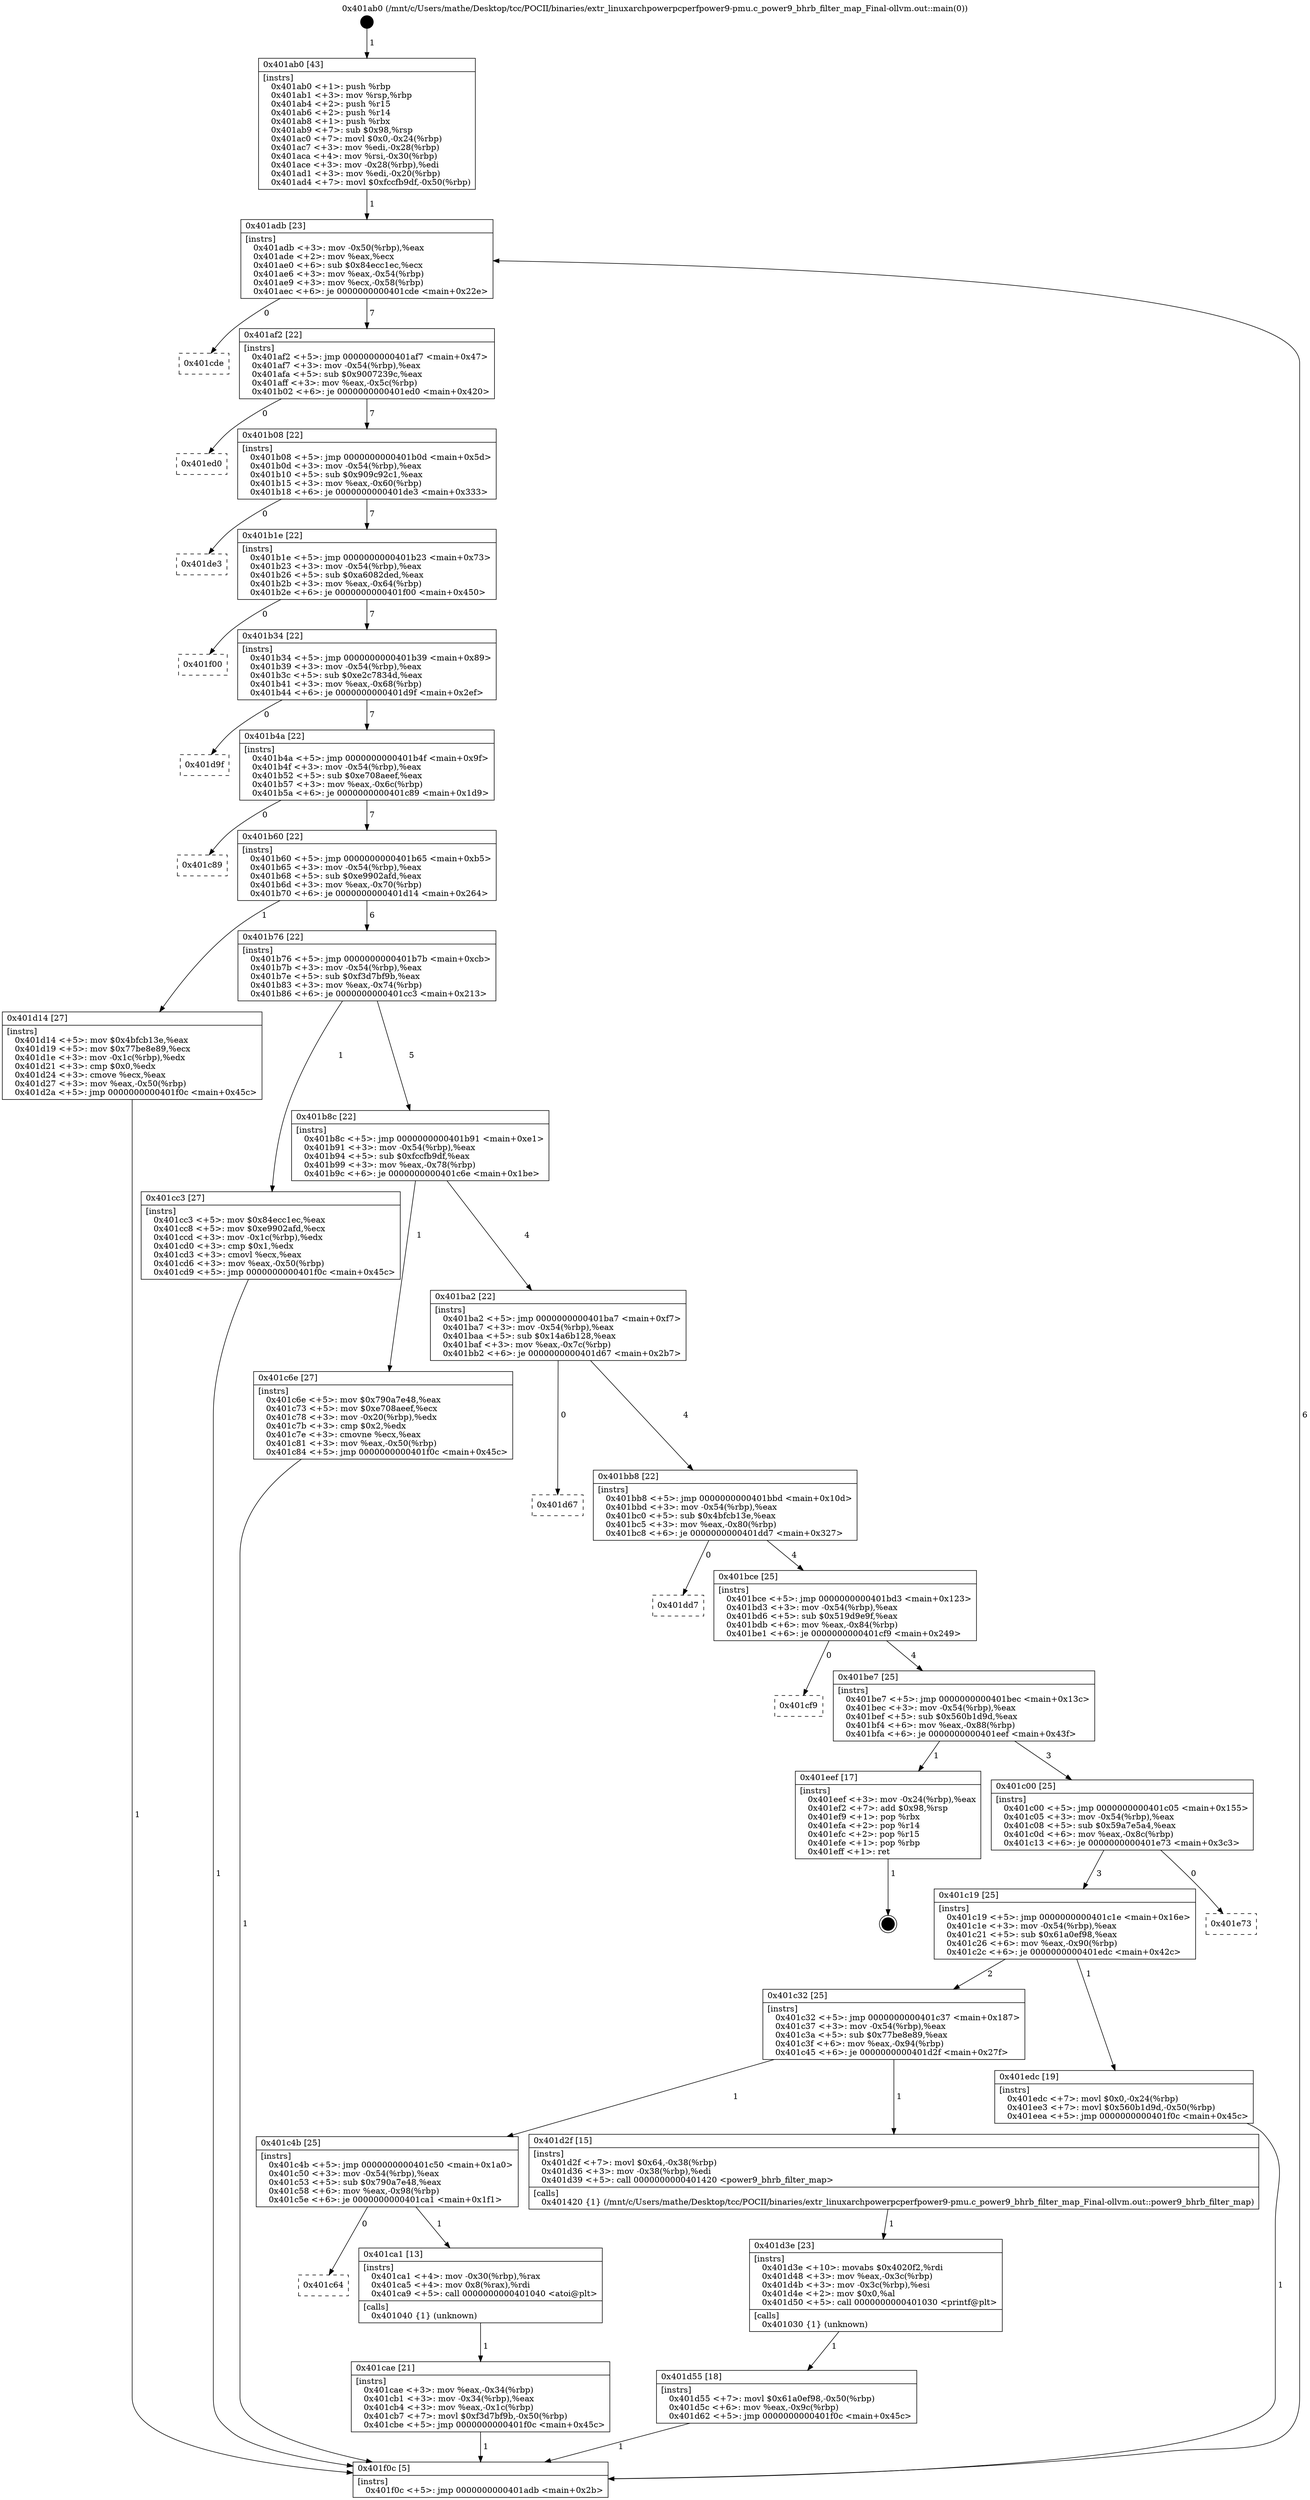 digraph "0x401ab0" {
  label = "0x401ab0 (/mnt/c/Users/mathe/Desktop/tcc/POCII/binaries/extr_linuxarchpowerpcperfpower9-pmu.c_power9_bhrb_filter_map_Final-ollvm.out::main(0))"
  labelloc = "t"
  node[shape=record]

  Entry [label="",width=0.3,height=0.3,shape=circle,fillcolor=black,style=filled]
  "0x401adb" [label="{
     0x401adb [23]\l
     | [instrs]\l
     &nbsp;&nbsp;0x401adb \<+3\>: mov -0x50(%rbp),%eax\l
     &nbsp;&nbsp;0x401ade \<+2\>: mov %eax,%ecx\l
     &nbsp;&nbsp;0x401ae0 \<+6\>: sub $0x84ecc1ec,%ecx\l
     &nbsp;&nbsp;0x401ae6 \<+3\>: mov %eax,-0x54(%rbp)\l
     &nbsp;&nbsp;0x401ae9 \<+3\>: mov %ecx,-0x58(%rbp)\l
     &nbsp;&nbsp;0x401aec \<+6\>: je 0000000000401cde \<main+0x22e\>\l
  }"]
  "0x401cde" [label="{
     0x401cde\l
  }", style=dashed]
  "0x401af2" [label="{
     0x401af2 [22]\l
     | [instrs]\l
     &nbsp;&nbsp;0x401af2 \<+5\>: jmp 0000000000401af7 \<main+0x47\>\l
     &nbsp;&nbsp;0x401af7 \<+3\>: mov -0x54(%rbp),%eax\l
     &nbsp;&nbsp;0x401afa \<+5\>: sub $0x9007239c,%eax\l
     &nbsp;&nbsp;0x401aff \<+3\>: mov %eax,-0x5c(%rbp)\l
     &nbsp;&nbsp;0x401b02 \<+6\>: je 0000000000401ed0 \<main+0x420\>\l
  }"]
  Exit [label="",width=0.3,height=0.3,shape=circle,fillcolor=black,style=filled,peripheries=2]
  "0x401ed0" [label="{
     0x401ed0\l
  }", style=dashed]
  "0x401b08" [label="{
     0x401b08 [22]\l
     | [instrs]\l
     &nbsp;&nbsp;0x401b08 \<+5\>: jmp 0000000000401b0d \<main+0x5d\>\l
     &nbsp;&nbsp;0x401b0d \<+3\>: mov -0x54(%rbp),%eax\l
     &nbsp;&nbsp;0x401b10 \<+5\>: sub $0x909c92c1,%eax\l
     &nbsp;&nbsp;0x401b15 \<+3\>: mov %eax,-0x60(%rbp)\l
     &nbsp;&nbsp;0x401b18 \<+6\>: je 0000000000401de3 \<main+0x333\>\l
  }"]
  "0x401d55" [label="{
     0x401d55 [18]\l
     | [instrs]\l
     &nbsp;&nbsp;0x401d55 \<+7\>: movl $0x61a0ef98,-0x50(%rbp)\l
     &nbsp;&nbsp;0x401d5c \<+6\>: mov %eax,-0x9c(%rbp)\l
     &nbsp;&nbsp;0x401d62 \<+5\>: jmp 0000000000401f0c \<main+0x45c\>\l
  }"]
  "0x401de3" [label="{
     0x401de3\l
  }", style=dashed]
  "0x401b1e" [label="{
     0x401b1e [22]\l
     | [instrs]\l
     &nbsp;&nbsp;0x401b1e \<+5\>: jmp 0000000000401b23 \<main+0x73\>\l
     &nbsp;&nbsp;0x401b23 \<+3\>: mov -0x54(%rbp),%eax\l
     &nbsp;&nbsp;0x401b26 \<+5\>: sub $0xa6082ded,%eax\l
     &nbsp;&nbsp;0x401b2b \<+3\>: mov %eax,-0x64(%rbp)\l
     &nbsp;&nbsp;0x401b2e \<+6\>: je 0000000000401f00 \<main+0x450\>\l
  }"]
  "0x401d3e" [label="{
     0x401d3e [23]\l
     | [instrs]\l
     &nbsp;&nbsp;0x401d3e \<+10\>: movabs $0x4020f2,%rdi\l
     &nbsp;&nbsp;0x401d48 \<+3\>: mov %eax,-0x3c(%rbp)\l
     &nbsp;&nbsp;0x401d4b \<+3\>: mov -0x3c(%rbp),%esi\l
     &nbsp;&nbsp;0x401d4e \<+2\>: mov $0x0,%al\l
     &nbsp;&nbsp;0x401d50 \<+5\>: call 0000000000401030 \<printf@plt\>\l
     | [calls]\l
     &nbsp;&nbsp;0x401030 \{1\} (unknown)\l
  }"]
  "0x401f00" [label="{
     0x401f00\l
  }", style=dashed]
  "0x401b34" [label="{
     0x401b34 [22]\l
     | [instrs]\l
     &nbsp;&nbsp;0x401b34 \<+5\>: jmp 0000000000401b39 \<main+0x89\>\l
     &nbsp;&nbsp;0x401b39 \<+3\>: mov -0x54(%rbp),%eax\l
     &nbsp;&nbsp;0x401b3c \<+5\>: sub $0xe2c7834d,%eax\l
     &nbsp;&nbsp;0x401b41 \<+3\>: mov %eax,-0x68(%rbp)\l
     &nbsp;&nbsp;0x401b44 \<+6\>: je 0000000000401d9f \<main+0x2ef\>\l
  }"]
  "0x401cae" [label="{
     0x401cae [21]\l
     | [instrs]\l
     &nbsp;&nbsp;0x401cae \<+3\>: mov %eax,-0x34(%rbp)\l
     &nbsp;&nbsp;0x401cb1 \<+3\>: mov -0x34(%rbp),%eax\l
     &nbsp;&nbsp;0x401cb4 \<+3\>: mov %eax,-0x1c(%rbp)\l
     &nbsp;&nbsp;0x401cb7 \<+7\>: movl $0xf3d7bf9b,-0x50(%rbp)\l
     &nbsp;&nbsp;0x401cbe \<+5\>: jmp 0000000000401f0c \<main+0x45c\>\l
  }"]
  "0x401d9f" [label="{
     0x401d9f\l
  }", style=dashed]
  "0x401b4a" [label="{
     0x401b4a [22]\l
     | [instrs]\l
     &nbsp;&nbsp;0x401b4a \<+5\>: jmp 0000000000401b4f \<main+0x9f\>\l
     &nbsp;&nbsp;0x401b4f \<+3\>: mov -0x54(%rbp),%eax\l
     &nbsp;&nbsp;0x401b52 \<+5\>: sub $0xe708aeef,%eax\l
     &nbsp;&nbsp;0x401b57 \<+3\>: mov %eax,-0x6c(%rbp)\l
     &nbsp;&nbsp;0x401b5a \<+6\>: je 0000000000401c89 \<main+0x1d9\>\l
  }"]
  "0x401c64" [label="{
     0x401c64\l
  }", style=dashed]
  "0x401c89" [label="{
     0x401c89\l
  }", style=dashed]
  "0x401b60" [label="{
     0x401b60 [22]\l
     | [instrs]\l
     &nbsp;&nbsp;0x401b60 \<+5\>: jmp 0000000000401b65 \<main+0xb5\>\l
     &nbsp;&nbsp;0x401b65 \<+3\>: mov -0x54(%rbp),%eax\l
     &nbsp;&nbsp;0x401b68 \<+5\>: sub $0xe9902afd,%eax\l
     &nbsp;&nbsp;0x401b6d \<+3\>: mov %eax,-0x70(%rbp)\l
     &nbsp;&nbsp;0x401b70 \<+6\>: je 0000000000401d14 \<main+0x264\>\l
  }"]
  "0x401ca1" [label="{
     0x401ca1 [13]\l
     | [instrs]\l
     &nbsp;&nbsp;0x401ca1 \<+4\>: mov -0x30(%rbp),%rax\l
     &nbsp;&nbsp;0x401ca5 \<+4\>: mov 0x8(%rax),%rdi\l
     &nbsp;&nbsp;0x401ca9 \<+5\>: call 0000000000401040 \<atoi@plt\>\l
     | [calls]\l
     &nbsp;&nbsp;0x401040 \{1\} (unknown)\l
  }"]
  "0x401d14" [label="{
     0x401d14 [27]\l
     | [instrs]\l
     &nbsp;&nbsp;0x401d14 \<+5\>: mov $0x4bfcb13e,%eax\l
     &nbsp;&nbsp;0x401d19 \<+5\>: mov $0x77be8e89,%ecx\l
     &nbsp;&nbsp;0x401d1e \<+3\>: mov -0x1c(%rbp),%edx\l
     &nbsp;&nbsp;0x401d21 \<+3\>: cmp $0x0,%edx\l
     &nbsp;&nbsp;0x401d24 \<+3\>: cmove %ecx,%eax\l
     &nbsp;&nbsp;0x401d27 \<+3\>: mov %eax,-0x50(%rbp)\l
     &nbsp;&nbsp;0x401d2a \<+5\>: jmp 0000000000401f0c \<main+0x45c\>\l
  }"]
  "0x401b76" [label="{
     0x401b76 [22]\l
     | [instrs]\l
     &nbsp;&nbsp;0x401b76 \<+5\>: jmp 0000000000401b7b \<main+0xcb\>\l
     &nbsp;&nbsp;0x401b7b \<+3\>: mov -0x54(%rbp),%eax\l
     &nbsp;&nbsp;0x401b7e \<+5\>: sub $0xf3d7bf9b,%eax\l
     &nbsp;&nbsp;0x401b83 \<+3\>: mov %eax,-0x74(%rbp)\l
     &nbsp;&nbsp;0x401b86 \<+6\>: je 0000000000401cc3 \<main+0x213\>\l
  }"]
  "0x401c4b" [label="{
     0x401c4b [25]\l
     | [instrs]\l
     &nbsp;&nbsp;0x401c4b \<+5\>: jmp 0000000000401c50 \<main+0x1a0\>\l
     &nbsp;&nbsp;0x401c50 \<+3\>: mov -0x54(%rbp),%eax\l
     &nbsp;&nbsp;0x401c53 \<+5\>: sub $0x790a7e48,%eax\l
     &nbsp;&nbsp;0x401c58 \<+6\>: mov %eax,-0x98(%rbp)\l
     &nbsp;&nbsp;0x401c5e \<+6\>: je 0000000000401ca1 \<main+0x1f1\>\l
  }"]
  "0x401cc3" [label="{
     0x401cc3 [27]\l
     | [instrs]\l
     &nbsp;&nbsp;0x401cc3 \<+5\>: mov $0x84ecc1ec,%eax\l
     &nbsp;&nbsp;0x401cc8 \<+5\>: mov $0xe9902afd,%ecx\l
     &nbsp;&nbsp;0x401ccd \<+3\>: mov -0x1c(%rbp),%edx\l
     &nbsp;&nbsp;0x401cd0 \<+3\>: cmp $0x1,%edx\l
     &nbsp;&nbsp;0x401cd3 \<+3\>: cmovl %ecx,%eax\l
     &nbsp;&nbsp;0x401cd6 \<+3\>: mov %eax,-0x50(%rbp)\l
     &nbsp;&nbsp;0x401cd9 \<+5\>: jmp 0000000000401f0c \<main+0x45c\>\l
  }"]
  "0x401b8c" [label="{
     0x401b8c [22]\l
     | [instrs]\l
     &nbsp;&nbsp;0x401b8c \<+5\>: jmp 0000000000401b91 \<main+0xe1\>\l
     &nbsp;&nbsp;0x401b91 \<+3\>: mov -0x54(%rbp),%eax\l
     &nbsp;&nbsp;0x401b94 \<+5\>: sub $0xfccfb9df,%eax\l
     &nbsp;&nbsp;0x401b99 \<+3\>: mov %eax,-0x78(%rbp)\l
     &nbsp;&nbsp;0x401b9c \<+6\>: je 0000000000401c6e \<main+0x1be\>\l
  }"]
  "0x401d2f" [label="{
     0x401d2f [15]\l
     | [instrs]\l
     &nbsp;&nbsp;0x401d2f \<+7\>: movl $0x64,-0x38(%rbp)\l
     &nbsp;&nbsp;0x401d36 \<+3\>: mov -0x38(%rbp),%edi\l
     &nbsp;&nbsp;0x401d39 \<+5\>: call 0000000000401420 \<power9_bhrb_filter_map\>\l
     | [calls]\l
     &nbsp;&nbsp;0x401420 \{1\} (/mnt/c/Users/mathe/Desktop/tcc/POCII/binaries/extr_linuxarchpowerpcperfpower9-pmu.c_power9_bhrb_filter_map_Final-ollvm.out::power9_bhrb_filter_map)\l
  }"]
  "0x401c6e" [label="{
     0x401c6e [27]\l
     | [instrs]\l
     &nbsp;&nbsp;0x401c6e \<+5\>: mov $0x790a7e48,%eax\l
     &nbsp;&nbsp;0x401c73 \<+5\>: mov $0xe708aeef,%ecx\l
     &nbsp;&nbsp;0x401c78 \<+3\>: mov -0x20(%rbp),%edx\l
     &nbsp;&nbsp;0x401c7b \<+3\>: cmp $0x2,%edx\l
     &nbsp;&nbsp;0x401c7e \<+3\>: cmovne %ecx,%eax\l
     &nbsp;&nbsp;0x401c81 \<+3\>: mov %eax,-0x50(%rbp)\l
     &nbsp;&nbsp;0x401c84 \<+5\>: jmp 0000000000401f0c \<main+0x45c\>\l
  }"]
  "0x401ba2" [label="{
     0x401ba2 [22]\l
     | [instrs]\l
     &nbsp;&nbsp;0x401ba2 \<+5\>: jmp 0000000000401ba7 \<main+0xf7\>\l
     &nbsp;&nbsp;0x401ba7 \<+3\>: mov -0x54(%rbp),%eax\l
     &nbsp;&nbsp;0x401baa \<+5\>: sub $0x14a6b128,%eax\l
     &nbsp;&nbsp;0x401baf \<+3\>: mov %eax,-0x7c(%rbp)\l
     &nbsp;&nbsp;0x401bb2 \<+6\>: je 0000000000401d67 \<main+0x2b7\>\l
  }"]
  "0x401f0c" [label="{
     0x401f0c [5]\l
     | [instrs]\l
     &nbsp;&nbsp;0x401f0c \<+5\>: jmp 0000000000401adb \<main+0x2b\>\l
  }"]
  "0x401ab0" [label="{
     0x401ab0 [43]\l
     | [instrs]\l
     &nbsp;&nbsp;0x401ab0 \<+1\>: push %rbp\l
     &nbsp;&nbsp;0x401ab1 \<+3\>: mov %rsp,%rbp\l
     &nbsp;&nbsp;0x401ab4 \<+2\>: push %r15\l
     &nbsp;&nbsp;0x401ab6 \<+2\>: push %r14\l
     &nbsp;&nbsp;0x401ab8 \<+1\>: push %rbx\l
     &nbsp;&nbsp;0x401ab9 \<+7\>: sub $0x98,%rsp\l
     &nbsp;&nbsp;0x401ac0 \<+7\>: movl $0x0,-0x24(%rbp)\l
     &nbsp;&nbsp;0x401ac7 \<+3\>: mov %edi,-0x28(%rbp)\l
     &nbsp;&nbsp;0x401aca \<+4\>: mov %rsi,-0x30(%rbp)\l
     &nbsp;&nbsp;0x401ace \<+3\>: mov -0x28(%rbp),%edi\l
     &nbsp;&nbsp;0x401ad1 \<+3\>: mov %edi,-0x20(%rbp)\l
     &nbsp;&nbsp;0x401ad4 \<+7\>: movl $0xfccfb9df,-0x50(%rbp)\l
  }"]
  "0x401c32" [label="{
     0x401c32 [25]\l
     | [instrs]\l
     &nbsp;&nbsp;0x401c32 \<+5\>: jmp 0000000000401c37 \<main+0x187\>\l
     &nbsp;&nbsp;0x401c37 \<+3\>: mov -0x54(%rbp),%eax\l
     &nbsp;&nbsp;0x401c3a \<+5\>: sub $0x77be8e89,%eax\l
     &nbsp;&nbsp;0x401c3f \<+6\>: mov %eax,-0x94(%rbp)\l
     &nbsp;&nbsp;0x401c45 \<+6\>: je 0000000000401d2f \<main+0x27f\>\l
  }"]
  "0x401d67" [label="{
     0x401d67\l
  }", style=dashed]
  "0x401bb8" [label="{
     0x401bb8 [22]\l
     | [instrs]\l
     &nbsp;&nbsp;0x401bb8 \<+5\>: jmp 0000000000401bbd \<main+0x10d\>\l
     &nbsp;&nbsp;0x401bbd \<+3\>: mov -0x54(%rbp),%eax\l
     &nbsp;&nbsp;0x401bc0 \<+5\>: sub $0x4bfcb13e,%eax\l
     &nbsp;&nbsp;0x401bc5 \<+3\>: mov %eax,-0x80(%rbp)\l
     &nbsp;&nbsp;0x401bc8 \<+6\>: je 0000000000401dd7 \<main+0x327\>\l
  }"]
  "0x401edc" [label="{
     0x401edc [19]\l
     | [instrs]\l
     &nbsp;&nbsp;0x401edc \<+7\>: movl $0x0,-0x24(%rbp)\l
     &nbsp;&nbsp;0x401ee3 \<+7\>: movl $0x560b1d9d,-0x50(%rbp)\l
     &nbsp;&nbsp;0x401eea \<+5\>: jmp 0000000000401f0c \<main+0x45c\>\l
  }"]
  "0x401dd7" [label="{
     0x401dd7\l
  }", style=dashed]
  "0x401bce" [label="{
     0x401bce [25]\l
     | [instrs]\l
     &nbsp;&nbsp;0x401bce \<+5\>: jmp 0000000000401bd3 \<main+0x123\>\l
     &nbsp;&nbsp;0x401bd3 \<+3\>: mov -0x54(%rbp),%eax\l
     &nbsp;&nbsp;0x401bd6 \<+5\>: sub $0x519d9e9f,%eax\l
     &nbsp;&nbsp;0x401bdb \<+6\>: mov %eax,-0x84(%rbp)\l
     &nbsp;&nbsp;0x401be1 \<+6\>: je 0000000000401cf9 \<main+0x249\>\l
  }"]
  "0x401c19" [label="{
     0x401c19 [25]\l
     | [instrs]\l
     &nbsp;&nbsp;0x401c19 \<+5\>: jmp 0000000000401c1e \<main+0x16e\>\l
     &nbsp;&nbsp;0x401c1e \<+3\>: mov -0x54(%rbp),%eax\l
     &nbsp;&nbsp;0x401c21 \<+5\>: sub $0x61a0ef98,%eax\l
     &nbsp;&nbsp;0x401c26 \<+6\>: mov %eax,-0x90(%rbp)\l
     &nbsp;&nbsp;0x401c2c \<+6\>: je 0000000000401edc \<main+0x42c\>\l
  }"]
  "0x401cf9" [label="{
     0x401cf9\l
  }", style=dashed]
  "0x401be7" [label="{
     0x401be7 [25]\l
     | [instrs]\l
     &nbsp;&nbsp;0x401be7 \<+5\>: jmp 0000000000401bec \<main+0x13c\>\l
     &nbsp;&nbsp;0x401bec \<+3\>: mov -0x54(%rbp),%eax\l
     &nbsp;&nbsp;0x401bef \<+5\>: sub $0x560b1d9d,%eax\l
     &nbsp;&nbsp;0x401bf4 \<+6\>: mov %eax,-0x88(%rbp)\l
     &nbsp;&nbsp;0x401bfa \<+6\>: je 0000000000401eef \<main+0x43f\>\l
  }"]
  "0x401e73" [label="{
     0x401e73\l
  }", style=dashed]
  "0x401eef" [label="{
     0x401eef [17]\l
     | [instrs]\l
     &nbsp;&nbsp;0x401eef \<+3\>: mov -0x24(%rbp),%eax\l
     &nbsp;&nbsp;0x401ef2 \<+7\>: add $0x98,%rsp\l
     &nbsp;&nbsp;0x401ef9 \<+1\>: pop %rbx\l
     &nbsp;&nbsp;0x401efa \<+2\>: pop %r14\l
     &nbsp;&nbsp;0x401efc \<+2\>: pop %r15\l
     &nbsp;&nbsp;0x401efe \<+1\>: pop %rbp\l
     &nbsp;&nbsp;0x401eff \<+1\>: ret\l
  }"]
  "0x401c00" [label="{
     0x401c00 [25]\l
     | [instrs]\l
     &nbsp;&nbsp;0x401c00 \<+5\>: jmp 0000000000401c05 \<main+0x155\>\l
     &nbsp;&nbsp;0x401c05 \<+3\>: mov -0x54(%rbp),%eax\l
     &nbsp;&nbsp;0x401c08 \<+5\>: sub $0x59a7e5a4,%eax\l
     &nbsp;&nbsp;0x401c0d \<+6\>: mov %eax,-0x8c(%rbp)\l
     &nbsp;&nbsp;0x401c13 \<+6\>: je 0000000000401e73 \<main+0x3c3\>\l
  }"]
  Entry -> "0x401ab0" [label=" 1"]
  "0x401adb" -> "0x401cde" [label=" 0"]
  "0x401adb" -> "0x401af2" [label=" 7"]
  "0x401eef" -> Exit [label=" 1"]
  "0x401af2" -> "0x401ed0" [label=" 0"]
  "0x401af2" -> "0x401b08" [label=" 7"]
  "0x401edc" -> "0x401f0c" [label=" 1"]
  "0x401b08" -> "0x401de3" [label=" 0"]
  "0x401b08" -> "0x401b1e" [label=" 7"]
  "0x401d55" -> "0x401f0c" [label=" 1"]
  "0x401b1e" -> "0x401f00" [label=" 0"]
  "0x401b1e" -> "0x401b34" [label=" 7"]
  "0x401d3e" -> "0x401d55" [label=" 1"]
  "0x401b34" -> "0x401d9f" [label=" 0"]
  "0x401b34" -> "0x401b4a" [label=" 7"]
  "0x401d2f" -> "0x401d3e" [label=" 1"]
  "0x401b4a" -> "0x401c89" [label=" 0"]
  "0x401b4a" -> "0x401b60" [label=" 7"]
  "0x401d14" -> "0x401f0c" [label=" 1"]
  "0x401b60" -> "0x401d14" [label=" 1"]
  "0x401b60" -> "0x401b76" [label=" 6"]
  "0x401cc3" -> "0x401f0c" [label=" 1"]
  "0x401b76" -> "0x401cc3" [label=" 1"]
  "0x401b76" -> "0x401b8c" [label=" 5"]
  "0x401ca1" -> "0x401cae" [label=" 1"]
  "0x401b8c" -> "0x401c6e" [label=" 1"]
  "0x401b8c" -> "0x401ba2" [label=" 4"]
  "0x401c6e" -> "0x401f0c" [label=" 1"]
  "0x401ab0" -> "0x401adb" [label=" 1"]
  "0x401f0c" -> "0x401adb" [label=" 6"]
  "0x401c4b" -> "0x401c64" [label=" 0"]
  "0x401ba2" -> "0x401d67" [label=" 0"]
  "0x401ba2" -> "0x401bb8" [label=" 4"]
  "0x401cae" -> "0x401f0c" [label=" 1"]
  "0x401bb8" -> "0x401dd7" [label=" 0"]
  "0x401bb8" -> "0x401bce" [label=" 4"]
  "0x401c32" -> "0x401c4b" [label=" 1"]
  "0x401bce" -> "0x401cf9" [label=" 0"]
  "0x401bce" -> "0x401be7" [label=" 4"]
  "0x401c4b" -> "0x401ca1" [label=" 1"]
  "0x401be7" -> "0x401eef" [label=" 1"]
  "0x401be7" -> "0x401c00" [label=" 3"]
  "0x401c19" -> "0x401c32" [label=" 2"]
  "0x401c00" -> "0x401e73" [label=" 0"]
  "0x401c00" -> "0x401c19" [label=" 3"]
  "0x401c32" -> "0x401d2f" [label=" 1"]
  "0x401c19" -> "0x401edc" [label=" 1"]
}
